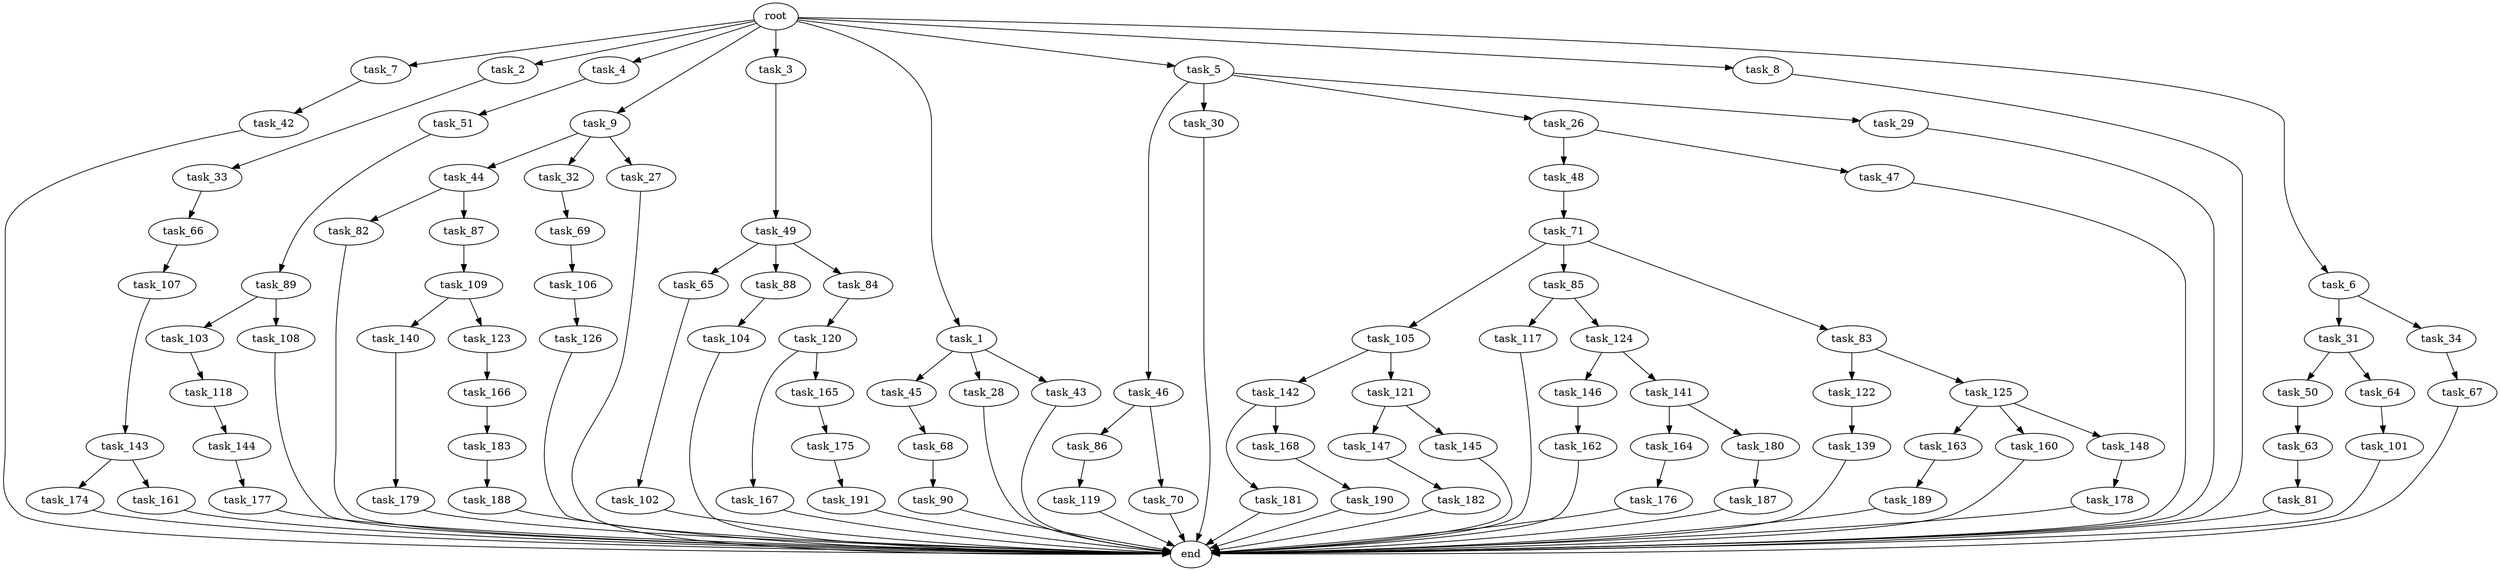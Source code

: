 digraph G {
  task_118 [size="274877906.944000"];
  task_102 [size="1391569403.904000"];
  task_65 [size="429496729.600000"];
  root [size="0.000000"];
  task_176 [size="1391569403.904000"];
  task_142 [size="1099511627.776000"];
  task_162 [size="618475290.624000"];
  task_105 [size="1099511627.776000"];
  task_182 [size="618475290.624000"];
  task_166 [size="154618822.656000"];
  task_45 [size="1099511627.776000"];
  task_163 [size="154618822.656000"];
  task_144 [size="429496729.600000"];
  task_46 [size="1099511627.776000"];
  task_179 [size="1391569403.904000"];
  task_164 [size="841813590.016000"];
  task_82 [size="68719476.736000"];
  task_139 [size="429496729.600000"];
  task_28 [size="1099511627.776000"];
  task_50 [size="841813590.016000"];
  task_71 [size="618475290.624000"];
  task_31 [size="841813590.016000"];
  task_49 [size="841813590.016000"];
  task_181 [size="1391569403.904000"];
  task_146 [size="841813590.016000"];
  task_90 [size="1717986918.400000"];
  task_120 [size="429496729.600000"];
  task_121 [size="1099511627.776000"];
  task_140 [size="618475290.624000"];
  task_147 [size="841813590.016000"];
  task_190 [size="618475290.624000"];
  task_122 [size="1717986918.400000"];
  task_126 [size="841813590.016000"];
  task_7 [size="2.048000"];
  task_2 [size="2.048000"];
  task_48 [size="1391569403.904000"];
  task_67 [size="68719476.736000"];
  task_42 [size="274877906.944000"];
  task_109 [size="1099511627.776000"];
  task_30 [size="1099511627.776000"];
  task_177 [size="618475290.624000"];
  task_160 [size="154618822.656000"];
  task_104 [size="68719476.736000"];
  task_33 [size="274877906.944000"];
  task_4 [size="2.048000"];
  task_43 [size="1099511627.776000"];
  task_141 [size="841813590.016000"];
  task_44 [size="1099511627.776000"];
  task_85 [size="1099511627.776000"];
  task_103 [size="1391569403.904000"];
  task_119 [size="68719476.736000"];
  task_106 [size="1099511627.776000"];
  task_89 [size="618475290.624000"];
  task_34 [size="841813590.016000"];
  task_9 [size="2.048000"];
  task_32 [size="1099511627.776000"];
  task_143 [size="1717986918.400000"];
  task_3 [size="2.048000"];
  task_174 [size="429496729.600000"];
  task_148 [size="154618822.656000"];
  task_86 [size="1099511627.776000"];
  task_189 [size="1391569403.904000"];
  task_101 [size="1099511627.776000"];
  task_1 [size="2.048000"];
  task_107 [size="154618822.656000"];
  task_26 [size="1099511627.776000"];
  task_69 [size="274877906.944000"];
  task_167 [size="1391569403.904000"];
  task_5 [size="2.048000"];
  task_108 [size="1391569403.904000"];
  task_88 [size="429496729.600000"];
  end [size="0.000000"];
  task_8 [size="2.048000"];
  task_87 [size="68719476.736000"];
  task_64 [size="841813590.016000"];
  task_83 [size="1099511627.776000"];
  task_63 [size="68719476.736000"];
  task_183 [size="618475290.624000"];
  task_84 [size="429496729.600000"];
  task_47 [size="1391569403.904000"];
  task_29 [size="1099511627.776000"];
  task_145 [size="841813590.016000"];
  task_178 [size="274877906.944000"];
  task_117 [size="68719476.736000"];
  task_187 [size="841813590.016000"];
  task_27 [size="1099511627.776000"];
  task_123 [size="618475290.624000"];
  task_180 [size="841813590.016000"];
  task_6 [size="2.048000"];
  task_70 [size="1099511627.776000"];
  task_191 [size="68719476.736000"];
  task_175 [size="1099511627.776000"];
  task_188 [size="154618822.656000"];
  task_168 [size="1391569403.904000"];
  task_81 [size="841813590.016000"];
  task_165 [size="1391569403.904000"];
  task_161 [size="429496729.600000"];
  task_51 [size="429496729.600000"];
  task_125 [size="1717986918.400000"];
  task_124 [size="68719476.736000"];
  task_68 [size="429496729.600000"];
  task_66 [size="1099511627.776000"];

  task_118 -> task_144 [size="209715200.000000"];
  task_102 -> end [size="1.000000"];
  task_65 -> task_102 [size="679477248.000000"];
  root -> task_2 [size="1.000000"];
  root -> task_6 [size="1.000000"];
  root -> task_4 [size="1.000000"];
  root -> task_5 [size="1.000000"];
  root -> task_3 [size="1.000000"];
  root -> task_9 [size="1.000000"];
  root -> task_8 [size="1.000000"];
  root -> task_7 [size="1.000000"];
  root -> task_1 [size="1.000000"];
  task_176 -> end [size="1.000000"];
  task_142 -> task_168 [size="679477248.000000"];
  task_142 -> task_181 [size="679477248.000000"];
  task_162 -> end [size="1.000000"];
  task_105 -> task_142 [size="536870912.000000"];
  task_105 -> task_121 [size="536870912.000000"];
  task_182 -> end [size="1.000000"];
  task_166 -> task_183 [size="301989888.000000"];
  task_45 -> task_68 [size="209715200.000000"];
  task_163 -> task_189 [size="679477248.000000"];
  task_144 -> task_177 [size="301989888.000000"];
  task_46 -> task_86 [size="536870912.000000"];
  task_46 -> task_70 [size="536870912.000000"];
  task_179 -> end [size="1.000000"];
  task_164 -> task_176 [size="679477248.000000"];
  task_82 -> end [size="1.000000"];
  task_139 -> end [size="1.000000"];
  task_28 -> end [size="1.000000"];
  task_50 -> task_63 [size="33554432.000000"];
  task_71 -> task_105 [size="536870912.000000"];
  task_71 -> task_83 [size="536870912.000000"];
  task_71 -> task_85 [size="536870912.000000"];
  task_31 -> task_50 [size="411041792.000000"];
  task_31 -> task_64 [size="411041792.000000"];
  task_49 -> task_88 [size="209715200.000000"];
  task_49 -> task_65 [size="209715200.000000"];
  task_49 -> task_84 [size="209715200.000000"];
  task_181 -> end [size="1.000000"];
  task_146 -> task_162 [size="301989888.000000"];
  task_90 -> end [size="1.000000"];
  task_120 -> task_165 [size="679477248.000000"];
  task_120 -> task_167 [size="679477248.000000"];
  task_121 -> task_145 [size="411041792.000000"];
  task_121 -> task_147 [size="411041792.000000"];
  task_140 -> task_179 [size="679477248.000000"];
  task_147 -> task_182 [size="301989888.000000"];
  task_190 -> end [size="1.000000"];
  task_122 -> task_139 [size="209715200.000000"];
  task_126 -> end [size="1.000000"];
  task_7 -> task_42 [size="134217728.000000"];
  task_2 -> task_33 [size="134217728.000000"];
  task_48 -> task_71 [size="301989888.000000"];
  task_67 -> end [size="1.000000"];
  task_42 -> end [size="1.000000"];
  task_109 -> task_140 [size="301989888.000000"];
  task_109 -> task_123 [size="301989888.000000"];
  task_30 -> end [size="1.000000"];
  task_177 -> end [size="1.000000"];
  task_160 -> end [size="1.000000"];
  task_104 -> end [size="1.000000"];
  task_33 -> task_66 [size="536870912.000000"];
  task_4 -> task_51 [size="209715200.000000"];
  task_43 -> end [size="1.000000"];
  task_141 -> task_180 [size="411041792.000000"];
  task_141 -> task_164 [size="411041792.000000"];
  task_44 -> task_82 [size="33554432.000000"];
  task_44 -> task_87 [size="33554432.000000"];
  task_85 -> task_124 [size="33554432.000000"];
  task_85 -> task_117 [size="33554432.000000"];
  task_103 -> task_118 [size="134217728.000000"];
  task_119 -> end [size="1.000000"];
  task_106 -> task_126 [size="411041792.000000"];
  task_89 -> task_103 [size="679477248.000000"];
  task_89 -> task_108 [size="679477248.000000"];
  task_34 -> task_67 [size="33554432.000000"];
  task_9 -> task_32 [size="536870912.000000"];
  task_9 -> task_44 [size="536870912.000000"];
  task_9 -> task_27 [size="536870912.000000"];
  task_32 -> task_69 [size="134217728.000000"];
  task_143 -> task_161 [size="209715200.000000"];
  task_143 -> task_174 [size="209715200.000000"];
  task_3 -> task_49 [size="411041792.000000"];
  task_174 -> end [size="1.000000"];
  task_148 -> task_178 [size="134217728.000000"];
  task_86 -> task_119 [size="33554432.000000"];
  task_189 -> end [size="1.000000"];
  task_101 -> end [size="1.000000"];
  task_1 -> task_43 [size="536870912.000000"];
  task_1 -> task_45 [size="536870912.000000"];
  task_1 -> task_28 [size="536870912.000000"];
  task_107 -> task_143 [size="838860800.000000"];
  task_26 -> task_48 [size="679477248.000000"];
  task_26 -> task_47 [size="679477248.000000"];
  task_69 -> task_106 [size="536870912.000000"];
  task_167 -> end [size="1.000000"];
  task_5 -> task_29 [size="536870912.000000"];
  task_5 -> task_26 [size="536870912.000000"];
  task_5 -> task_30 [size="536870912.000000"];
  task_5 -> task_46 [size="536870912.000000"];
  task_108 -> end [size="1.000000"];
  task_88 -> task_104 [size="33554432.000000"];
  task_8 -> end [size="1.000000"];
  task_87 -> task_109 [size="536870912.000000"];
  task_64 -> task_101 [size="536870912.000000"];
  task_83 -> task_122 [size="838860800.000000"];
  task_83 -> task_125 [size="838860800.000000"];
  task_63 -> task_81 [size="411041792.000000"];
  task_183 -> task_188 [size="75497472.000000"];
  task_84 -> task_120 [size="209715200.000000"];
  task_47 -> end [size="1.000000"];
  task_29 -> end [size="1.000000"];
  task_145 -> end [size="1.000000"];
  task_178 -> end [size="1.000000"];
  task_117 -> end [size="1.000000"];
  task_187 -> end [size="1.000000"];
  task_27 -> end [size="1.000000"];
  task_123 -> task_166 [size="75497472.000000"];
  task_180 -> task_187 [size="411041792.000000"];
  task_6 -> task_34 [size="411041792.000000"];
  task_6 -> task_31 [size="411041792.000000"];
  task_70 -> end [size="1.000000"];
  task_191 -> end [size="1.000000"];
  task_175 -> task_191 [size="33554432.000000"];
  task_188 -> end [size="1.000000"];
  task_168 -> task_190 [size="301989888.000000"];
  task_81 -> end [size="1.000000"];
  task_165 -> task_175 [size="536870912.000000"];
  task_161 -> end [size="1.000000"];
  task_51 -> task_89 [size="301989888.000000"];
  task_125 -> task_160 [size="75497472.000000"];
  task_125 -> task_163 [size="75497472.000000"];
  task_125 -> task_148 [size="75497472.000000"];
  task_124 -> task_146 [size="411041792.000000"];
  task_124 -> task_141 [size="411041792.000000"];
  task_68 -> task_90 [size="838860800.000000"];
  task_66 -> task_107 [size="75497472.000000"];
}
